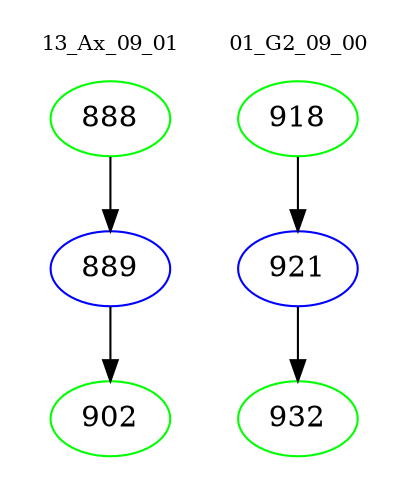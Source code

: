 digraph{
subgraph cluster_0 {
color = white
label = "13_Ax_09_01";
fontsize=10;
T0_888 [label="888", color="green"]
T0_888 -> T0_889 [color="black"]
T0_889 [label="889", color="blue"]
T0_889 -> T0_902 [color="black"]
T0_902 [label="902", color="green"]
}
subgraph cluster_1 {
color = white
label = "01_G2_09_00";
fontsize=10;
T1_918 [label="918", color="green"]
T1_918 -> T1_921 [color="black"]
T1_921 [label="921", color="blue"]
T1_921 -> T1_932 [color="black"]
T1_932 [label="932", color="green"]
}
}
